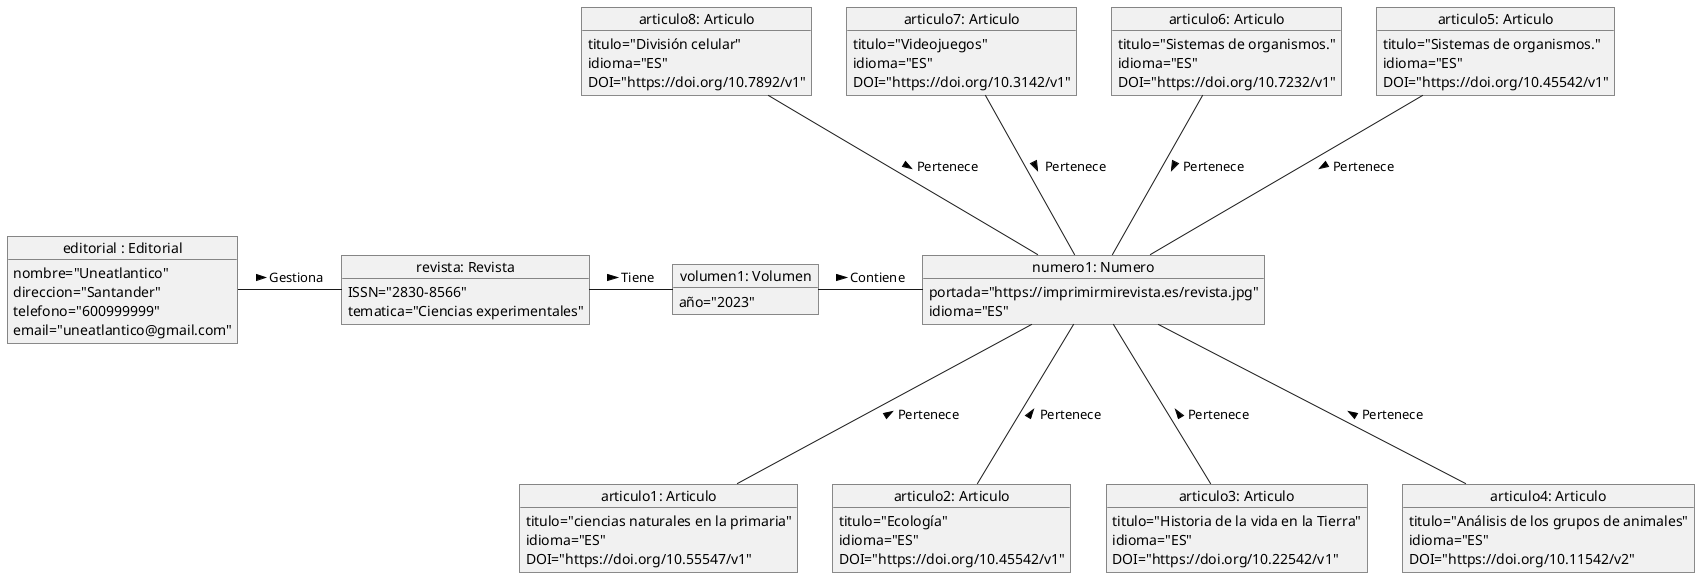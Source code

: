 @startuml objetoDeDominio_EstadoIntermedio

object "editorial : Editorial" as editorial {
nombre="Uneatlantico"
direccion="Santander"
telefono="600999999"
email="uneatlantico@gmail.com"
}

object "revista: Revista" as revista {
ISSN="2830-8566"
tematica="Ciencias experimentales"
}

object "volumen1: Volumen" as volumen1 {
año="2023"
}

object "numero1: Numero" as numero1 {
portada="https://imprimirmirevista.es/revista.jpg"
idioma="ES"
}


object "articulo1: Articulo" as articulo1 {
titulo="ciencias naturales en la primaria"
idioma="ES"
DOI="https://doi.org/10.55547/v1"
}
object "articulo2: Articulo" as articulo2 {
titulo="Ecología"
idioma="ES"
DOI="https://doi.org/10.45542/v1"
}
object "articulo3: Articulo" as articulo3 {
titulo="Historia de la vida en la Tierra"
idioma="ES"
DOI="https://doi.org/10.22542/v1"
}
object "articulo4: Articulo" as articulo4 {
titulo="Análisis de los grupos de animales"
idioma="ES"
DOI="https://doi.org/10.11542/v2"
}
object "articulo5: Articulo" as articulo5 {
titulo="Sistemas de organismos."
idioma="ES"
DOI="https://doi.org/10.45542/v1"
}
object "articulo6: Articulo" as articulo6 {
titulo="Sistemas de organismos."
idioma="ES"
DOI="https://doi.org/10.7232/v1"
}
object "articulo7: Articulo" as articulo7 {
titulo="Videojuegos"
idioma="ES"
DOI="https://doi.org/10.3142/v1"
}
object "articulo8: Articulo" as articulo8 {
titulo="División celular"
idioma="ES"
DOI="https://doi.org/10.7892/v1"
}


editorial -r-- revista : "Gestiona >" 
revista -r-- volumen1 : "> Tiene"
volumen1 -r-- numero1 : "> Contiene"
numero1 --- articulo1 : "< Pertenece "
numero1 --- articulo2 : "< Pertenece "
numero1 --- articulo3 : "< Pertenece "
numero1 --- articulo4 : "< Pertenece "
numero1 -u-- articulo5 : "< Pertenece "
numero1 -u-- articulo6 : "< Pertenece "
numero1 -u-- articulo7 : "< Pertenece "
numero1 -u-- articulo8 : "< Pertenece "

@enduml
